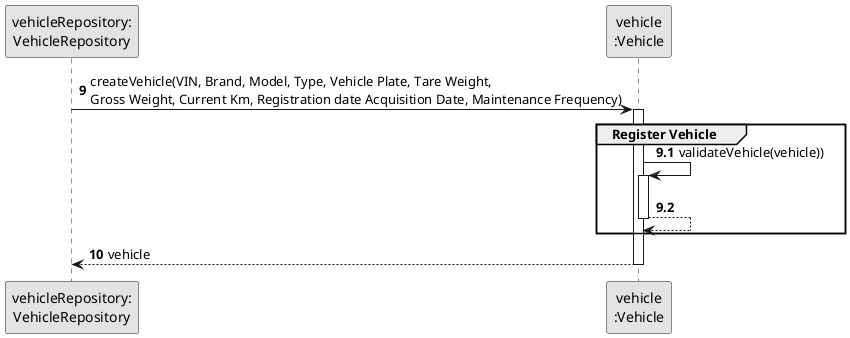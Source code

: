 @startuml
skinparam monochrome true
skinparam packageStyle rectangle
skinparam shadowing false

participant "vehicleRepository:\nVehicleRepository" as VehicleRepository
participant "vehicle\n:Vehicle" as VEI

autonumber 9
            VehicleRepository -> VEI: createVehicle(VIN, Brand, Model, Type, Vehicle Plate, Tare Weight, \nGross Weight, Current Km, Registration date Acquisition Date, Maintenance Frequency)

activate VEI
    group Register Vehicle
    autonumber 9.1


                              VEI -> VEI: validateVehicle(vehicle))
                              activate VEI

                              VEI --> VEI
                              deactivate VEI




    end

autonumber 10
    VEI --> VehicleRepository: vehicle
deactivate VEI


@enduml